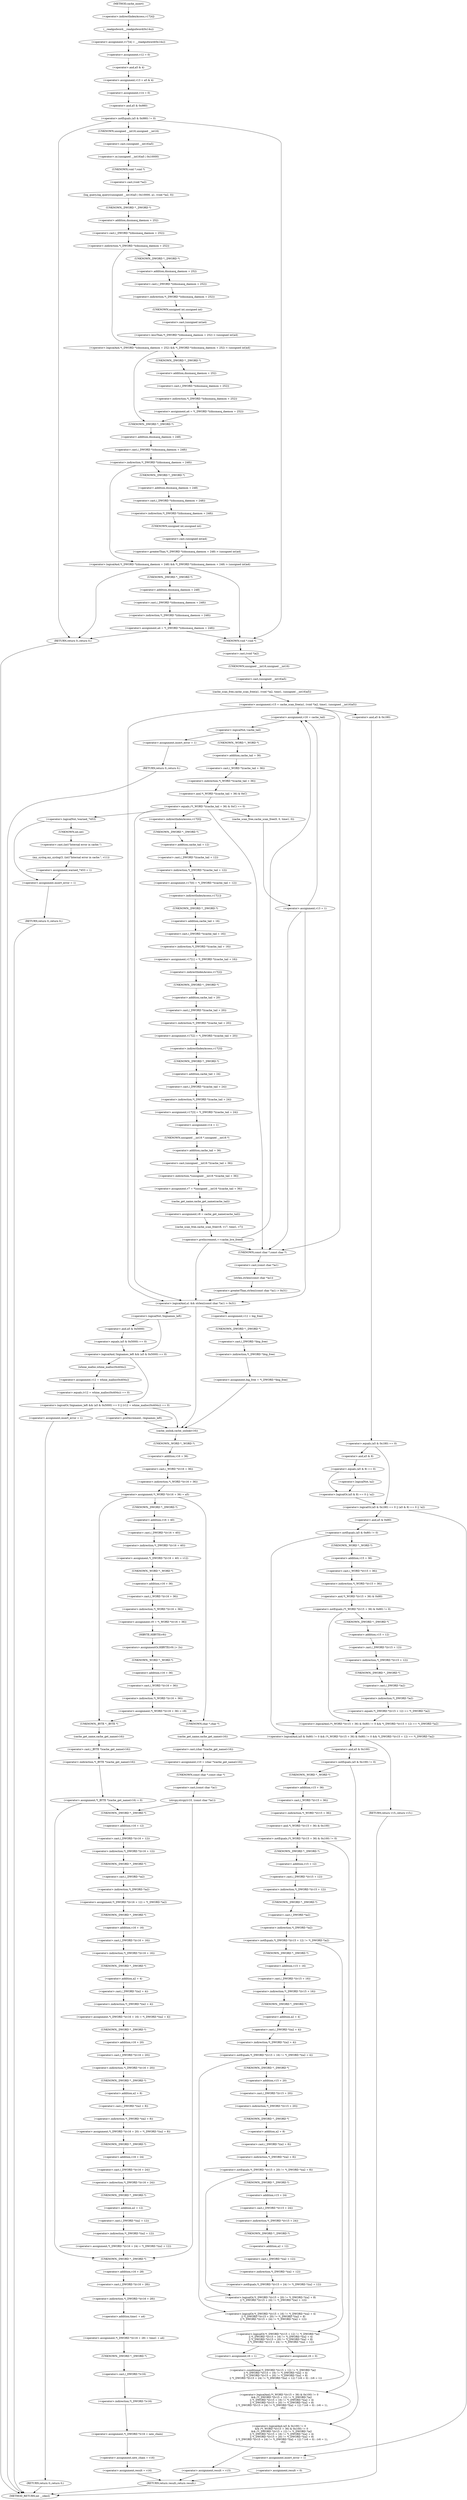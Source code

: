 digraph cache_insert {  
"1000134" [label = "(<operator>.assignment,v17[4] = __readgsdword(0x14u))" ]
"1000135" [label = "(<operator>.indirectIndexAccess,v17[4])" ]
"1000138" [label = "(__readgsdword,__readgsdword(0x14u))" ]
"1000140" [label = "(<operator>.assignment,v12 = 0)" ]
"1000143" [label = "(<operator>.assignment,v13 = a5 & 4)" ]
"1000145" [label = "(<operator>.and,a5 & 4)" ]
"1000148" [label = "(<operator>.assignment,v14 = 0)" ]
"1000152" [label = "(<operator>.notEquals,(a5 & 0x980) != 0)" ]
"1000153" [label = "(<operator>.and,a5 & 0x980)" ]
"1000158" [label = "(log_query,log_query((unsigned __int16)a5 | 0x10000, a1, (void *)a2, 0))" ]
"1000159" [label = "(<operator>.or,(unsigned __int16)a5 | 0x10000)" ]
"1000160" [label = "(<operator>.cast,(unsigned __int16)a5)" ]
"1000161" [label = "(UNKNOWN,unsigned __int16,unsigned __int16)" ]
"1000165" [label = "(<operator>.cast,(void *)a2)" ]
"1000166" [label = "(UNKNOWN,void *,void *)" ]
"1000170" [label = "(<operator>.logicalAnd,*(_DWORD *)(dnsmasq_daemon + 252) && *(_DWORD *)(dnsmasq_daemon + 252) < (unsigned int)a4)" ]
"1000171" [label = "(<operator>.indirection,*(_DWORD *)(dnsmasq_daemon + 252))" ]
"1000172" [label = "(<operator>.cast,(_DWORD *)(dnsmasq_daemon + 252))" ]
"1000173" [label = "(UNKNOWN,_DWORD *,_DWORD *)" ]
"1000174" [label = "(<operator>.addition,dnsmasq_daemon + 252)" ]
"1000177" [label = "(<operator>.lessThan,*(_DWORD *)(dnsmasq_daemon + 252) < (unsigned int)a4)" ]
"1000178" [label = "(<operator>.indirection,*(_DWORD *)(dnsmasq_daemon + 252))" ]
"1000179" [label = "(<operator>.cast,(_DWORD *)(dnsmasq_daemon + 252))" ]
"1000180" [label = "(UNKNOWN,_DWORD *,_DWORD *)" ]
"1000181" [label = "(<operator>.addition,dnsmasq_daemon + 252)" ]
"1000184" [label = "(<operator>.cast,(unsigned int)a4)" ]
"1000185" [label = "(UNKNOWN,unsigned int,unsigned int)" ]
"1000187" [label = "(<operator>.assignment,a4 = *(_DWORD *)(dnsmasq_daemon + 252))" ]
"1000189" [label = "(<operator>.indirection,*(_DWORD *)(dnsmasq_daemon + 252))" ]
"1000190" [label = "(<operator>.cast,(_DWORD *)(dnsmasq_daemon + 252))" ]
"1000191" [label = "(UNKNOWN,_DWORD *,_DWORD *)" ]
"1000192" [label = "(<operator>.addition,dnsmasq_daemon + 252)" ]
"1000196" [label = "(<operator>.logicalAnd,*(_DWORD *)(dnsmasq_daemon + 248) && *(_DWORD *)(dnsmasq_daemon + 248) > (unsigned int)a4)" ]
"1000197" [label = "(<operator>.indirection,*(_DWORD *)(dnsmasq_daemon + 248))" ]
"1000198" [label = "(<operator>.cast,(_DWORD *)(dnsmasq_daemon + 248))" ]
"1000199" [label = "(UNKNOWN,_DWORD *,_DWORD *)" ]
"1000200" [label = "(<operator>.addition,dnsmasq_daemon + 248)" ]
"1000203" [label = "(<operator>.greaterThan,*(_DWORD *)(dnsmasq_daemon + 248) > (unsigned int)a4)" ]
"1000204" [label = "(<operator>.indirection,*(_DWORD *)(dnsmasq_daemon + 248))" ]
"1000205" [label = "(<operator>.cast,(_DWORD *)(dnsmasq_daemon + 248))" ]
"1000206" [label = "(UNKNOWN,_DWORD *,_DWORD *)" ]
"1000207" [label = "(<operator>.addition,dnsmasq_daemon + 248)" ]
"1000210" [label = "(<operator>.cast,(unsigned int)a4)" ]
"1000211" [label = "(UNKNOWN,unsigned int,unsigned int)" ]
"1000213" [label = "(<operator>.assignment,a4 = *(_DWORD *)(dnsmasq_daemon + 248))" ]
"1000215" [label = "(<operator>.indirection,*(_DWORD *)(dnsmasq_daemon + 248))" ]
"1000216" [label = "(<operator>.cast,(_DWORD *)(dnsmasq_daemon + 248))" ]
"1000217" [label = "(UNKNOWN,_DWORD *,_DWORD *)" ]
"1000218" [label = "(<operator>.addition,dnsmasq_daemon + 248)" ]
"1000223" [label = "(RETURN,return 0;,return 0;)" ]
"1000225" [label = "(<operator>.assignment,v15 = cache_scan_free(a1, (void *)a2, time1, (unsigned __int16)a5))" ]
"1000227" [label = "(cache_scan_free,cache_scan_free(a1, (void *)a2, time1, (unsigned __int16)a5))" ]
"1000229" [label = "(<operator>.cast,(void *)a2)" ]
"1000230" [label = "(UNKNOWN,void *,void *)" ]
"1000233" [label = "(<operator>.cast,(unsigned __int16)a5)" ]
"1000234" [label = "(UNKNOWN,unsigned __int16,unsigned __int16)" ]
"1000240" [label = "(<operator>.logicalOr,(a5 & 0x180) == 0 || (a5 & 8) == 0 || !a2)" ]
"1000241" [label = "(<operator>.equals,(a5 & 0x180) == 0)" ]
"1000242" [label = "(<operator>.and,a5 & 0x180)" ]
"1000246" [label = "(<operator>.logicalOr,(a5 & 8) == 0 || !a2)" ]
"1000247" [label = "(<operator>.equals,(a5 & 8) == 0)" ]
"1000248" [label = "(<operator>.and,a5 & 8)" ]
"1000252" [label = "(<operator>.logicalNot,!a2)" ]
"1000256" [label = "(<operator>.logicalAnd,(a5 & 0x80) != 0 && (*(_WORD *)(v15 + 36) & 0x80) != 0 && *(_DWORD *)(v15 + 12) == *(_DWORD *)a2)" ]
"1000257" [label = "(<operator>.notEquals,(a5 & 0x80) != 0)" ]
"1000258" [label = "(<operator>.and,a5 & 0x80)" ]
"1000262" [label = "(<operator>.logicalAnd,(*(_WORD *)(v15 + 36) & 0x80) != 0 && *(_DWORD *)(v15 + 12) == *(_DWORD *)a2)" ]
"1000263" [label = "(<operator>.notEquals,(*(_WORD *)(v15 + 36) & 0x80) != 0)" ]
"1000264" [label = "(<operator>.and,*(_WORD *)(v15 + 36) & 0x80)" ]
"1000265" [label = "(<operator>.indirection,*(_WORD *)(v15 + 36))" ]
"1000266" [label = "(<operator>.cast,(_WORD *)(v15 + 36))" ]
"1000267" [label = "(UNKNOWN,_WORD *,_WORD *)" ]
"1000268" [label = "(<operator>.addition,v15 + 36)" ]
"1000273" [label = "(<operator>.equals,*(_DWORD *)(v15 + 12) == *(_DWORD *)a2)" ]
"1000274" [label = "(<operator>.indirection,*(_DWORD *)(v15 + 12))" ]
"1000275" [label = "(<operator>.cast,(_DWORD *)(v15 + 12))" ]
"1000276" [label = "(UNKNOWN,_DWORD *,_DWORD *)" ]
"1000277" [label = "(<operator>.addition,v15 + 12)" ]
"1000280" [label = "(<operator>.indirection,*(_DWORD *)a2)" ]
"1000281" [label = "(<operator>.cast,(_DWORD *)a2)" ]
"1000282" [label = "(UNKNOWN,_DWORD *,_DWORD *)" ]
"1000284" [label = "(RETURN,return v15;,return v15;)" ]
"1000287" [label = "(<operator>.logicalAnd,(a5 & 0x100) != 0\n      && (*(_WORD *)(v15 + 36) & 0x100) != 0\n      && (*(_DWORD *)(v15 + 12) != *(_DWORD *)a2\n       || *(_DWORD *)(v15 + 16) != *(_DWORD *)(a2 + 4)\n       || *(_DWORD *)(v15 + 20) != *(_DWORD *)(a2 + 8)\n       || *(_DWORD *)(v15 + 24) != *(_DWORD *)(a2 + 12) ? (v6 = 0) : (v6 = 1),\n          v6))" ]
"1000288" [label = "(<operator>.notEquals,(a5 & 0x100) != 0)" ]
"1000289" [label = "(<operator>.and,a5 & 0x100)" ]
"1000293" [label = "(<operator>.logicalAnd,(*(_WORD *)(v15 + 36) & 0x100) != 0\n      && (*(_DWORD *)(v15 + 12) != *(_DWORD *)a2\n       || *(_DWORD *)(v15 + 16) != *(_DWORD *)(a2 + 4)\n       || *(_DWORD *)(v15 + 20) != *(_DWORD *)(a2 + 8)\n       || *(_DWORD *)(v15 + 24) != *(_DWORD *)(a2 + 12) ? (v6 = 0) : (v6 = 1),\n          v6))" ]
"1000294" [label = "(<operator>.notEquals,(*(_WORD *)(v15 + 36) & 0x100) != 0)" ]
"1000295" [label = "(<operator>.and,*(_WORD *)(v15 + 36) & 0x100)" ]
"1000296" [label = "(<operator>.indirection,*(_WORD *)(v15 + 36))" ]
"1000297" [label = "(<operator>.cast,(_WORD *)(v15 + 36))" ]
"1000298" [label = "(UNKNOWN,_WORD *,_WORD *)" ]
"1000299" [label = "(<operator>.addition,v15 + 36)" ]
"1000305" [label = "(<operator>.conditional,*(_DWORD *)(v15 + 12) != *(_DWORD *)a2\n       || *(_DWORD *)(v15 + 16) != *(_DWORD *)(a2 + 4)\n       || *(_DWORD *)(v15 + 20) != *(_DWORD *)(a2 + 8)\n       || *(_DWORD *)(v15 + 24) != *(_DWORD *)(a2 + 12) ? (v6 = 0) : (v6 = 1))" ]
"1000306" [label = "(<operator>.logicalOr,*(_DWORD *)(v15 + 12) != *(_DWORD *)a2\n       || *(_DWORD *)(v15 + 16) != *(_DWORD *)(a2 + 4)\n       || *(_DWORD *)(v15 + 20) != *(_DWORD *)(a2 + 8)\n       || *(_DWORD *)(v15 + 24) != *(_DWORD *)(a2 + 12))" ]
"1000307" [label = "(<operator>.notEquals,*(_DWORD *)(v15 + 12) != *(_DWORD *)a2)" ]
"1000308" [label = "(<operator>.indirection,*(_DWORD *)(v15 + 12))" ]
"1000309" [label = "(<operator>.cast,(_DWORD *)(v15 + 12))" ]
"1000310" [label = "(UNKNOWN,_DWORD *,_DWORD *)" ]
"1000311" [label = "(<operator>.addition,v15 + 12)" ]
"1000314" [label = "(<operator>.indirection,*(_DWORD *)a2)" ]
"1000315" [label = "(<operator>.cast,(_DWORD *)a2)" ]
"1000316" [label = "(UNKNOWN,_DWORD *,_DWORD *)" ]
"1000318" [label = "(<operator>.logicalOr,*(_DWORD *)(v15 + 16) != *(_DWORD *)(a2 + 4)\n       || *(_DWORD *)(v15 + 20) != *(_DWORD *)(a2 + 8)\n       || *(_DWORD *)(v15 + 24) != *(_DWORD *)(a2 + 12))" ]
"1000319" [label = "(<operator>.notEquals,*(_DWORD *)(v15 + 16) != *(_DWORD *)(a2 + 4))" ]
"1000320" [label = "(<operator>.indirection,*(_DWORD *)(v15 + 16))" ]
"1000321" [label = "(<operator>.cast,(_DWORD *)(v15 + 16))" ]
"1000322" [label = "(UNKNOWN,_DWORD *,_DWORD *)" ]
"1000323" [label = "(<operator>.addition,v15 + 16)" ]
"1000326" [label = "(<operator>.indirection,*(_DWORD *)(a2 + 4))" ]
"1000327" [label = "(<operator>.cast,(_DWORD *)(a2 + 4))" ]
"1000328" [label = "(UNKNOWN,_DWORD *,_DWORD *)" ]
"1000329" [label = "(<operator>.addition,a2 + 4)" ]
"1000332" [label = "(<operator>.logicalOr,*(_DWORD *)(v15 + 20) != *(_DWORD *)(a2 + 8)\n       || *(_DWORD *)(v15 + 24) != *(_DWORD *)(a2 + 12))" ]
"1000333" [label = "(<operator>.notEquals,*(_DWORD *)(v15 + 20) != *(_DWORD *)(a2 + 8))" ]
"1000334" [label = "(<operator>.indirection,*(_DWORD *)(v15 + 20))" ]
"1000335" [label = "(<operator>.cast,(_DWORD *)(v15 + 20))" ]
"1000336" [label = "(UNKNOWN,_DWORD *,_DWORD *)" ]
"1000337" [label = "(<operator>.addition,v15 + 20)" ]
"1000340" [label = "(<operator>.indirection,*(_DWORD *)(a2 + 8))" ]
"1000341" [label = "(<operator>.cast,(_DWORD *)(a2 + 8))" ]
"1000342" [label = "(UNKNOWN,_DWORD *,_DWORD *)" ]
"1000343" [label = "(<operator>.addition,a2 + 8)" ]
"1000346" [label = "(<operator>.notEquals,*(_DWORD *)(v15 + 24) != *(_DWORD *)(a2 + 12))" ]
"1000347" [label = "(<operator>.indirection,*(_DWORD *)(v15 + 24))" ]
"1000348" [label = "(<operator>.cast,(_DWORD *)(v15 + 24))" ]
"1000349" [label = "(UNKNOWN,_DWORD *,_DWORD *)" ]
"1000350" [label = "(<operator>.addition,v15 + 24)" ]
"1000353" [label = "(<operator>.indirection,*(_DWORD *)(a2 + 12))" ]
"1000354" [label = "(<operator>.cast,(_DWORD *)(a2 + 12))" ]
"1000355" [label = "(UNKNOWN,_DWORD *,_DWORD *)" ]
"1000356" [label = "(<operator>.addition,a2 + 12)" ]
"1000359" [label = "(<operator>.assignment,v6 = 0)" ]
"1000362" [label = "(<operator>.assignment,v6 = 1)" ]
"1000367" [label = "(<operator>.assignment,result = v15)" ]
"1000373" [label = "(<operator>.assignment,insert_error = 1)" ]
"1000376" [label = "(<operator>.assignment,result = 0)" ]
"1000384" [label = "(<operator>.assignment,v16 = cache_tail)" ]
"1000388" [label = "(<operator>.logicalNot,!cache_tail)" ]
"1000391" [label = "(<operator>.assignment,insert_error = 1)" ]
"1000394" [label = "(RETURN,return 0;,return 0;)" ]
"1000397" [label = "(<operator>.equals,(*(_WORD *)(cache_tail + 36) & 0xC) == 0)" ]
"1000398" [label = "(<operator>.and,*(_WORD *)(cache_tail + 36) & 0xC)" ]
"1000399" [label = "(<operator>.indirection,*(_WORD *)(cache_tail + 36))" ]
"1000400" [label = "(<operator>.cast,(_WORD *)(cache_tail + 36))" ]
"1000401" [label = "(UNKNOWN,_WORD *,_WORD *)" ]
"1000402" [label = "(<operator>.addition,cache_tail + 36)" ]
"1000412" [label = "(<operator>.logicalNot,!warned_7453)" ]
"1000415" [label = "(my_syslog,my_syslog(3, (int)\"Internal error in cache.\", v11))" ]
"1000417" [label = "(<operator>.cast,(int)\"Internal error in cache.\")" ]
"1000418" [label = "(UNKNOWN,int,int)" ]
"1000421" [label = "(<operator>.assignment,warned_7453 = 1)" ]
"1000424" [label = "(<operator>.assignment,insert_error = 1)" ]
"1000427" [label = "(RETURN,return 0;,return 0;)" ]
"1000432" [label = "(<operator>.assignment,v17[0] = *(_DWORD *)(cache_tail + 12))" ]
"1000433" [label = "(<operator>.indirectIndexAccess,v17[0])" ]
"1000436" [label = "(<operator>.indirection,*(_DWORD *)(cache_tail + 12))" ]
"1000437" [label = "(<operator>.cast,(_DWORD *)(cache_tail + 12))" ]
"1000438" [label = "(UNKNOWN,_DWORD *,_DWORD *)" ]
"1000439" [label = "(<operator>.addition,cache_tail + 12)" ]
"1000442" [label = "(<operator>.assignment,v17[1] = *(_DWORD *)(cache_tail + 16))" ]
"1000443" [label = "(<operator>.indirectIndexAccess,v17[1])" ]
"1000446" [label = "(<operator>.indirection,*(_DWORD *)(cache_tail + 16))" ]
"1000447" [label = "(<operator>.cast,(_DWORD *)(cache_tail + 16))" ]
"1000448" [label = "(UNKNOWN,_DWORD *,_DWORD *)" ]
"1000449" [label = "(<operator>.addition,cache_tail + 16)" ]
"1000452" [label = "(<operator>.assignment,v17[2] = *(_DWORD *)(cache_tail + 20))" ]
"1000453" [label = "(<operator>.indirectIndexAccess,v17[2])" ]
"1000456" [label = "(<operator>.indirection,*(_DWORD *)(cache_tail + 20))" ]
"1000457" [label = "(<operator>.cast,(_DWORD *)(cache_tail + 20))" ]
"1000458" [label = "(UNKNOWN,_DWORD *,_DWORD *)" ]
"1000459" [label = "(<operator>.addition,cache_tail + 20)" ]
"1000462" [label = "(<operator>.assignment,v17[3] = *(_DWORD *)(cache_tail + 24))" ]
"1000463" [label = "(<operator>.indirectIndexAccess,v17[3])" ]
"1000466" [label = "(<operator>.indirection,*(_DWORD *)(cache_tail + 24))" ]
"1000467" [label = "(<operator>.cast,(_DWORD *)(cache_tail + 24))" ]
"1000468" [label = "(UNKNOWN,_DWORD *,_DWORD *)" ]
"1000469" [label = "(<operator>.addition,cache_tail + 24)" ]
"1000472" [label = "(<operator>.assignment,v14 = 1)" ]
"1000475" [label = "(<operator>.assignment,v7 = *(unsigned __int16 *)(cache_tail + 36))" ]
"1000477" [label = "(<operator>.indirection,*(unsigned __int16 *)(cache_tail + 36))" ]
"1000478" [label = "(<operator>.cast,(unsigned __int16 *)(cache_tail + 36))" ]
"1000479" [label = "(UNKNOWN,unsigned __int16 *,unsigned __int16 *)" ]
"1000480" [label = "(<operator>.addition,cache_tail + 36)" ]
"1000483" [label = "(<operator>.assignment,v8 = cache_get_name(cache_tail))" ]
"1000485" [label = "(cache_get_name,cache_get_name(cache_tail))" ]
"1000487" [label = "(cache_scan_free,cache_scan_free(v8, v17, time1, v7))" ]
"1000492" [label = "(<operator>.preIncrement,++cache_live_freed)" ]
"1000496" [label = "(cache_scan_free,cache_scan_free(0, 0, time1, 0))" ]
"1000501" [label = "(<operator>.assignment,v13 = 1)" ]
"1000505" [label = "(<operator>.logicalAnd,a1 && strlen((const char *)a1) > 0x31)" ]
"1000507" [label = "(<operator>.greaterThan,strlen((const char *)a1) > 0x31)" ]
"1000508" [label = "(strlen,strlen((const char *)a1))" ]
"1000509" [label = "(<operator>.cast,(const char *)a1)" ]
"1000510" [label = "(UNKNOWN,const char *,const char *)" ]
"1000517" [label = "(<operator>.assignment,v12 = big_free)" ]
"1000520" [label = "(<operator>.assignment,big_free = *(_DWORD *)big_free)" ]
"1000522" [label = "(<operator>.indirection,*(_DWORD *)big_free)" ]
"1000523" [label = "(<operator>.cast,(_DWORD *)big_free)" ]
"1000524" [label = "(UNKNOWN,_DWORD *,_DWORD *)" ]
"1000529" [label = "(<operator>.logicalOr,!bignames_left && (a5 & 0x5000) == 0 || (v12 = whine_malloc(0x404u)) == 0)" ]
"1000530" [label = "(<operator>.logicalAnd,!bignames_left && (a5 & 0x5000) == 0)" ]
"1000531" [label = "(<operator>.logicalNot,!bignames_left)" ]
"1000533" [label = "(<operator>.equals,(a5 & 0x5000) == 0)" ]
"1000534" [label = "(<operator>.and,a5 & 0x5000)" ]
"1000538" [label = "(<operator>.equals,(v12 = whine_malloc(0x404u)) == 0)" ]
"1000539" [label = "(<operator>.assignment,v12 = whine_malloc(0x404u))" ]
"1000541" [label = "(whine_malloc,whine_malloc(0x404u))" ]
"1000545" [label = "(<operator>.assignment,insert_error = 1)" ]
"1000548" [label = "(RETURN,return 0;,return 0;)" ]
"1000552" [label = "(<operator>.preDecrement,--bignames_left)" ]
"1000554" [label = "(cache_unlink,cache_unlink(v16))" ]
"1000556" [label = "(<operator>.assignment,*(_WORD *)(v16 + 36) = a5)" ]
"1000557" [label = "(<operator>.indirection,*(_WORD *)(v16 + 36))" ]
"1000558" [label = "(<operator>.cast,(_WORD *)(v16 + 36))" ]
"1000559" [label = "(UNKNOWN,_WORD *,_WORD *)" ]
"1000560" [label = "(<operator>.addition,v16 + 36)" ]
"1000567" [label = "(<operator>.assignment,*(_DWORD *)(v16 + 40) = v12)" ]
"1000568" [label = "(<operator>.indirection,*(_DWORD *)(v16 + 40))" ]
"1000569" [label = "(<operator>.cast,(_DWORD *)(v16 + 40))" ]
"1000570" [label = "(UNKNOWN,_DWORD *,_DWORD *)" ]
"1000571" [label = "(<operator>.addition,v16 + 40)" ]
"1000575" [label = "(<operator>.assignment,v9 = *(_WORD *)(v16 + 36))" ]
"1000577" [label = "(<operator>.indirection,*(_WORD *)(v16 + 36))" ]
"1000578" [label = "(<operator>.cast,(_WORD *)(v16 + 36))" ]
"1000579" [label = "(UNKNOWN,_WORD *,_WORD *)" ]
"1000580" [label = "(<operator>.addition,v16 + 36)" ]
"1000583" [label = "(<operators>.assignmentOr,HIBYTE(v9) |= 2u)" ]
"1000584" [label = "(HIBYTE,HIBYTE(v9))" ]
"1000587" [label = "(<operator>.assignment,*(_WORD *)(v16 + 36) = v9)" ]
"1000588" [label = "(<operator>.indirection,*(_WORD *)(v16 + 36))" ]
"1000589" [label = "(<operator>.cast,(_WORD *)(v16 + 36))" ]
"1000590" [label = "(UNKNOWN,_WORD *,_WORD *)" ]
"1000591" [label = "(<operator>.addition,v16 + 36)" ]
"1000598" [label = "(<operator>.assignment,v10 = (char *)cache_get_name(v16))" ]
"1000600" [label = "(<operator>.cast,(char *)cache_get_name(v16))" ]
"1000601" [label = "(UNKNOWN,char *,char *)" ]
"1000602" [label = "(cache_get_name,cache_get_name(v16))" ]
"1000604" [label = "(strcpy,strcpy(v10, (const char *)a1))" ]
"1000606" [label = "(<operator>.cast,(const char *)a1)" ]
"1000607" [label = "(UNKNOWN,const char *,const char *)" ]
"1000611" [label = "(<operator>.assignment,*(_BYTE *)cache_get_name(v16) = 0)" ]
"1000612" [label = "(<operator>.indirection,*(_BYTE *)cache_get_name(v16))" ]
"1000613" [label = "(<operator>.cast,(_BYTE *)cache_get_name(v16))" ]
"1000614" [label = "(UNKNOWN,_BYTE *,_BYTE *)" ]
"1000615" [label = "(cache_get_name,cache_get_name(v16))" ]
"1000621" [label = "(<operator>.assignment,*(_DWORD *)(v16 + 12) = *(_DWORD *)a2)" ]
"1000622" [label = "(<operator>.indirection,*(_DWORD *)(v16 + 12))" ]
"1000623" [label = "(<operator>.cast,(_DWORD *)(v16 + 12))" ]
"1000624" [label = "(UNKNOWN,_DWORD *,_DWORD *)" ]
"1000625" [label = "(<operator>.addition,v16 + 12)" ]
"1000628" [label = "(<operator>.indirection,*(_DWORD *)a2)" ]
"1000629" [label = "(<operator>.cast,(_DWORD *)a2)" ]
"1000630" [label = "(UNKNOWN,_DWORD *,_DWORD *)" ]
"1000632" [label = "(<operator>.assignment,*(_DWORD *)(v16 + 16) = *(_DWORD *)(a2 + 4))" ]
"1000633" [label = "(<operator>.indirection,*(_DWORD *)(v16 + 16))" ]
"1000634" [label = "(<operator>.cast,(_DWORD *)(v16 + 16))" ]
"1000635" [label = "(UNKNOWN,_DWORD *,_DWORD *)" ]
"1000636" [label = "(<operator>.addition,v16 + 16)" ]
"1000639" [label = "(<operator>.indirection,*(_DWORD *)(a2 + 4))" ]
"1000640" [label = "(<operator>.cast,(_DWORD *)(a2 + 4))" ]
"1000641" [label = "(UNKNOWN,_DWORD *,_DWORD *)" ]
"1000642" [label = "(<operator>.addition,a2 + 4)" ]
"1000645" [label = "(<operator>.assignment,*(_DWORD *)(v16 + 20) = *(_DWORD *)(a2 + 8))" ]
"1000646" [label = "(<operator>.indirection,*(_DWORD *)(v16 + 20))" ]
"1000647" [label = "(<operator>.cast,(_DWORD *)(v16 + 20))" ]
"1000648" [label = "(UNKNOWN,_DWORD *,_DWORD *)" ]
"1000649" [label = "(<operator>.addition,v16 + 20)" ]
"1000652" [label = "(<operator>.indirection,*(_DWORD *)(a2 + 8))" ]
"1000653" [label = "(<operator>.cast,(_DWORD *)(a2 + 8))" ]
"1000654" [label = "(UNKNOWN,_DWORD *,_DWORD *)" ]
"1000655" [label = "(<operator>.addition,a2 + 8)" ]
"1000658" [label = "(<operator>.assignment,*(_DWORD *)(v16 + 24) = *(_DWORD *)(a2 + 12))" ]
"1000659" [label = "(<operator>.indirection,*(_DWORD *)(v16 + 24))" ]
"1000660" [label = "(<operator>.cast,(_DWORD *)(v16 + 24))" ]
"1000661" [label = "(UNKNOWN,_DWORD *,_DWORD *)" ]
"1000662" [label = "(<operator>.addition,v16 + 24)" ]
"1000665" [label = "(<operator>.indirection,*(_DWORD *)(a2 + 12))" ]
"1000666" [label = "(<operator>.cast,(_DWORD *)(a2 + 12))" ]
"1000667" [label = "(UNKNOWN,_DWORD *,_DWORD *)" ]
"1000668" [label = "(<operator>.addition,a2 + 12)" ]
"1000671" [label = "(<operator>.assignment,*(_DWORD *)(v16 + 28) = time1 + a4)" ]
"1000672" [label = "(<operator>.indirection,*(_DWORD *)(v16 + 28))" ]
"1000673" [label = "(<operator>.cast,(_DWORD *)(v16 + 28))" ]
"1000674" [label = "(UNKNOWN,_DWORD *,_DWORD *)" ]
"1000675" [label = "(<operator>.addition,v16 + 28)" ]
"1000678" [label = "(<operator>.addition,time1 + a4)" ]
"1000681" [label = "(<operator>.assignment,*(_DWORD *)v16 = new_chain)" ]
"1000682" [label = "(<operator>.indirection,*(_DWORD *)v16)" ]
"1000683" [label = "(<operator>.cast,(_DWORD *)v16)" ]
"1000684" [label = "(UNKNOWN,_DWORD *,_DWORD *)" ]
"1000687" [label = "(<operator>.assignment,new_chain = v16)" ]
"1000690" [label = "(<operator>.assignment,result = v16)" ]
"1000693" [label = "(RETURN,return result;,return result;)" ]
"1000114" [label = "(METHOD,cache_insert)" ]
"1000695" [label = "(METHOD_RETURN,int __cdecl)" ]
  "1000134" -> "1000140" 
  "1000135" -> "1000138" 
  "1000138" -> "1000134" 
  "1000140" -> "1000145" 
  "1000143" -> "1000148" 
  "1000145" -> "1000143" 
  "1000148" -> "1000153" 
  "1000152" -> "1000161" 
  "1000152" -> "1000223" 
  "1000152" -> "1000230" 
  "1000153" -> "1000152" 
  "1000158" -> "1000173" 
  "1000159" -> "1000166" 
  "1000160" -> "1000159" 
  "1000161" -> "1000160" 
  "1000165" -> "1000158" 
  "1000166" -> "1000165" 
  "1000170" -> "1000199" 
  "1000170" -> "1000191" 
  "1000171" -> "1000180" 
  "1000171" -> "1000170" 
  "1000172" -> "1000171" 
  "1000173" -> "1000174" 
  "1000174" -> "1000172" 
  "1000177" -> "1000170" 
  "1000178" -> "1000185" 
  "1000179" -> "1000178" 
  "1000180" -> "1000181" 
  "1000181" -> "1000179" 
  "1000184" -> "1000177" 
  "1000185" -> "1000184" 
  "1000187" -> "1000199" 
  "1000189" -> "1000187" 
  "1000190" -> "1000189" 
  "1000191" -> "1000192" 
  "1000192" -> "1000190" 
  "1000196" -> "1000217" 
  "1000196" -> "1000223" 
  "1000196" -> "1000230" 
  "1000197" -> "1000206" 
  "1000197" -> "1000196" 
  "1000198" -> "1000197" 
  "1000199" -> "1000200" 
  "1000200" -> "1000198" 
  "1000203" -> "1000196" 
  "1000204" -> "1000211" 
  "1000205" -> "1000204" 
  "1000206" -> "1000207" 
  "1000207" -> "1000205" 
  "1000210" -> "1000203" 
  "1000211" -> "1000210" 
  "1000213" -> "1000223" 
  "1000213" -> "1000230" 
  "1000215" -> "1000213" 
  "1000216" -> "1000215" 
  "1000217" -> "1000218" 
  "1000218" -> "1000216" 
  "1000223" -> "1000695" 
  "1000225" -> "1000242" 
  "1000225" -> "1000384" 
  "1000225" -> "1000510" 
  "1000225" -> "1000505" 
  "1000227" -> "1000225" 
  "1000229" -> "1000234" 
  "1000230" -> "1000229" 
  "1000233" -> "1000227" 
  "1000234" -> "1000233" 
  "1000240" -> "1000373" 
  "1000240" -> "1000258" 
  "1000241" -> "1000240" 
  "1000241" -> "1000248" 
  "1000242" -> "1000241" 
  "1000246" -> "1000240" 
  "1000247" -> "1000246" 
  "1000247" -> "1000252" 
  "1000248" -> "1000247" 
  "1000252" -> "1000246" 
  "1000256" -> "1000284" 
  "1000256" -> "1000289" 
  "1000257" -> "1000267" 
  "1000257" -> "1000256" 
  "1000258" -> "1000257" 
  "1000262" -> "1000256" 
  "1000263" -> "1000276" 
  "1000263" -> "1000262" 
  "1000264" -> "1000263" 
  "1000265" -> "1000264" 
  "1000266" -> "1000265" 
  "1000267" -> "1000268" 
  "1000268" -> "1000266" 
  "1000273" -> "1000262" 
  "1000274" -> "1000282" 
  "1000275" -> "1000274" 
  "1000276" -> "1000277" 
  "1000277" -> "1000275" 
  "1000280" -> "1000273" 
  "1000281" -> "1000280" 
  "1000282" -> "1000281" 
  "1000284" -> "1000695" 
  "1000287" -> "1000367" 
  "1000287" -> "1000373" 
  "1000288" -> "1000298" 
  "1000288" -> "1000287" 
  "1000289" -> "1000288" 
  "1000293" -> "1000287" 
  "1000294" -> "1000310" 
  "1000294" -> "1000293" 
  "1000295" -> "1000294" 
  "1000296" -> "1000295" 
  "1000297" -> "1000296" 
  "1000298" -> "1000299" 
  "1000299" -> "1000297" 
  "1000305" -> "1000293" 
  "1000306" -> "1000359" 
  "1000306" -> "1000362" 
  "1000307" -> "1000322" 
  "1000307" -> "1000306" 
  "1000308" -> "1000316" 
  "1000309" -> "1000308" 
  "1000310" -> "1000311" 
  "1000311" -> "1000309" 
  "1000314" -> "1000307" 
  "1000315" -> "1000314" 
  "1000316" -> "1000315" 
  "1000318" -> "1000306" 
  "1000319" -> "1000336" 
  "1000319" -> "1000318" 
  "1000320" -> "1000328" 
  "1000321" -> "1000320" 
  "1000322" -> "1000323" 
  "1000323" -> "1000321" 
  "1000326" -> "1000319" 
  "1000327" -> "1000326" 
  "1000328" -> "1000329" 
  "1000329" -> "1000327" 
  "1000332" -> "1000318" 
  "1000333" -> "1000349" 
  "1000333" -> "1000332" 
  "1000334" -> "1000342" 
  "1000335" -> "1000334" 
  "1000336" -> "1000337" 
  "1000337" -> "1000335" 
  "1000340" -> "1000333" 
  "1000341" -> "1000340" 
  "1000342" -> "1000343" 
  "1000343" -> "1000341" 
  "1000346" -> "1000332" 
  "1000347" -> "1000355" 
  "1000348" -> "1000347" 
  "1000349" -> "1000350" 
  "1000350" -> "1000348" 
  "1000353" -> "1000346" 
  "1000354" -> "1000353" 
  "1000355" -> "1000356" 
  "1000356" -> "1000354" 
  "1000359" -> "1000305" 
  "1000362" -> "1000305" 
  "1000367" -> "1000693" 
  "1000373" -> "1000376" 
  "1000376" -> "1000693" 
  "1000384" -> "1000388" 
  "1000388" -> "1000401" 
  "1000388" -> "1000391" 
  "1000391" -> "1000394" 
  "1000394" -> "1000695" 
  "1000397" -> "1000510" 
  "1000397" -> "1000505" 
  "1000397" -> "1000412" 
  "1000397" -> "1000433" 
  "1000397" -> "1000496" 
  "1000398" -> "1000397" 
  "1000399" -> "1000398" 
  "1000400" -> "1000399" 
  "1000401" -> "1000402" 
  "1000402" -> "1000400" 
  "1000412" -> "1000418" 
  "1000412" -> "1000424" 
  "1000415" -> "1000421" 
  "1000417" -> "1000415" 
  "1000418" -> "1000417" 
  "1000421" -> "1000424" 
  "1000424" -> "1000427" 
  "1000427" -> "1000695" 
  "1000432" -> "1000443" 
  "1000433" -> "1000438" 
  "1000436" -> "1000432" 
  "1000437" -> "1000436" 
  "1000438" -> "1000439" 
  "1000439" -> "1000437" 
  "1000442" -> "1000453" 
  "1000443" -> "1000448" 
  "1000446" -> "1000442" 
  "1000447" -> "1000446" 
  "1000448" -> "1000449" 
  "1000449" -> "1000447" 
  "1000452" -> "1000463" 
  "1000453" -> "1000458" 
  "1000456" -> "1000452" 
  "1000457" -> "1000456" 
  "1000458" -> "1000459" 
  "1000459" -> "1000457" 
  "1000462" -> "1000472" 
  "1000463" -> "1000468" 
  "1000466" -> "1000462" 
  "1000467" -> "1000466" 
  "1000468" -> "1000469" 
  "1000469" -> "1000467" 
  "1000472" -> "1000479" 
  "1000475" -> "1000485" 
  "1000477" -> "1000475" 
  "1000478" -> "1000477" 
  "1000479" -> "1000480" 
  "1000480" -> "1000478" 
  "1000483" -> "1000487" 
  "1000485" -> "1000483" 
  "1000487" -> "1000492" 
  "1000492" -> "1000384" 
  "1000492" -> "1000510" 
  "1000492" -> "1000505" 
  "1000496" -> "1000501" 
  "1000501" -> "1000384" 
  "1000501" -> "1000510" 
  "1000501" -> "1000505" 
  "1000505" -> "1000517" 
  "1000505" -> "1000531" 
  "1000505" -> "1000554" 
  "1000507" -> "1000505" 
  "1000508" -> "1000507" 
  "1000509" -> "1000508" 
  "1000510" -> "1000509" 
  "1000517" -> "1000524" 
  "1000520" -> "1000554" 
  "1000522" -> "1000520" 
  "1000523" -> "1000522" 
  "1000524" -> "1000523" 
  "1000529" -> "1000545" 
  "1000529" -> "1000552" 
  "1000529" -> "1000554" 
  "1000530" -> "1000529" 
  "1000530" -> "1000541" 
  "1000531" -> "1000530" 
  "1000531" -> "1000534" 
  "1000533" -> "1000530" 
  "1000534" -> "1000533" 
  "1000538" -> "1000529" 
  "1000539" -> "1000538" 
  "1000541" -> "1000539" 
  "1000545" -> "1000548" 
  "1000548" -> "1000695" 
  "1000552" -> "1000554" 
  "1000554" -> "1000559" 
  "1000556" -> "1000570" 
  "1000556" -> "1000614" 
  "1000556" -> "1000601" 
  "1000557" -> "1000556" 
  "1000558" -> "1000557" 
  "1000559" -> "1000560" 
  "1000560" -> "1000558" 
  "1000567" -> "1000579" 
  "1000568" -> "1000567" 
  "1000569" -> "1000568" 
  "1000570" -> "1000571" 
  "1000571" -> "1000569" 
  "1000575" -> "1000584" 
  "1000577" -> "1000575" 
  "1000578" -> "1000577" 
  "1000579" -> "1000580" 
  "1000580" -> "1000578" 
  "1000583" -> "1000590" 
  "1000584" -> "1000583" 
  "1000587" -> "1000614" 
  "1000587" -> "1000601" 
  "1000588" -> "1000587" 
  "1000589" -> "1000588" 
  "1000590" -> "1000591" 
  "1000591" -> "1000589" 
  "1000598" -> "1000607" 
  "1000600" -> "1000598" 
  "1000601" -> "1000602" 
  "1000602" -> "1000600" 
  "1000604" -> "1000624" 
  "1000604" -> "1000674" 
  "1000606" -> "1000604" 
  "1000607" -> "1000606" 
  "1000611" -> "1000624" 
  "1000611" -> "1000674" 
  "1000612" -> "1000611" 
  "1000613" -> "1000612" 
  "1000614" -> "1000615" 
  "1000615" -> "1000613" 
  "1000621" -> "1000635" 
  "1000622" -> "1000630" 
  "1000623" -> "1000622" 
  "1000624" -> "1000625" 
  "1000625" -> "1000623" 
  "1000628" -> "1000621" 
  "1000629" -> "1000628" 
  "1000630" -> "1000629" 
  "1000632" -> "1000648" 
  "1000633" -> "1000641" 
  "1000634" -> "1000633" 
  "1000635" -> "1000636" 
  "1000636" -> "1000634" 
  "1000639" -> "1000632" 
  "1000640" -> "1000639" 
  "1000641" -> "1000642" 
  "1000642" -> "1000640" 
  "1000645" -> "1000661" 
  "1000646" -> "1000654" 
  "1000647" -> "1000646" 
  "1000648" -> "1000649" 
  "1000649" -> "1000647" 
  "1000652" -> "1000645" 
  "1000653" -> "1000652" 
  "1000654" -> "1000655" 
  "1000655" -> "1000653" 
  "1000658" -> "1000674" 
  "1000659" -> "1000667" 
  "1000660" -> "1000659" 
  "1000661" -> "1000662" 
  "1000662" -> "1000660" 
  "1000665" -> "1000658" 
  "1000666" -> "1000665" 
  "1000667" -> "1000668" 
  "1000668" -> "1000666" 
  "1000671" -> "1000684" 
  "1000672" -> "1000678" 
  "1000673" -> "1000672" 
  "1000674" -> "1000675" 
  "1000675" -> "1000673" 
  "1000678" -> "1000671" 
  "1000681" -> "1000687" 
  "1000682" -> "1000681" 
  "1000683" -> "1000682" 
  "1000684" -> "1000683" 
  "1000687" -> "1000690" 
  "1000690" -> "1000693" 
  "1000693" -> "1000695" 
  "1000114" -> "1000135" 
}
